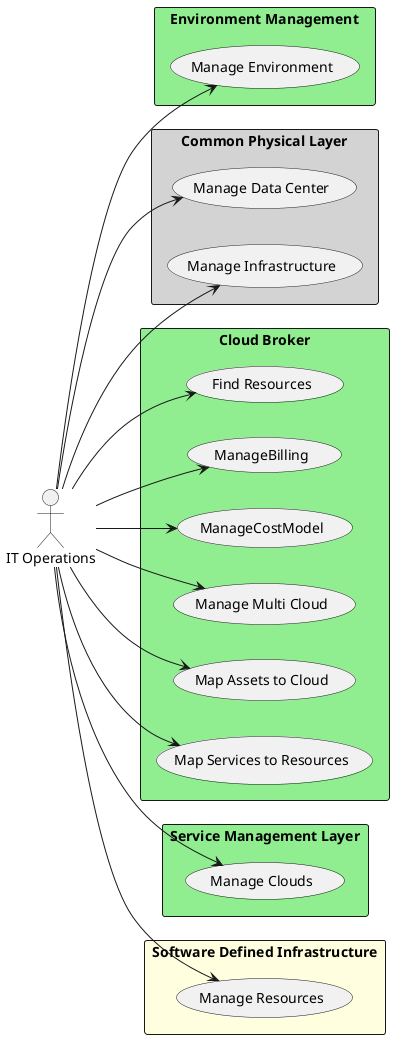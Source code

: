 @startuml

left to right direction


Actor "IT Operations" as ITOperations


rectangle "Environment Management" as em #lightgreen {
        usecase "Manage Environment" as ManageEnvironment
    ITOperations --> ManageEnvironment

}

rectangle "Common Physical Layer" as cpl #lightgray {
        usecase "Manage Data Center" as ManageDataCenter
    ITOperations --> ManageDataCenter
    usecase "Manage Infrastructure" as ManageInfrastructure
    ITOperations --> ManageInfrastructure

}

rectangle "Cloud Broker" as cb #lightgreen {
        usecase "Find Resources" as FindResources
    ITOperations --> FindResources
    usecase "ManageBilling" as ManageBilling
    ITOperations --> ManageBilling
    usecase "ManageCostModel" as ManageCostModel
    ITOperations --> ManageCostModel
    usecase "Manage Multi Cloud" as ManageMultiCloud
    ITOperations --> ManageMultiCloud
    usecase "Map Assets to Cloud" as MapAssetstoCloud
    ITOperations --> MapAssetstoCloud
    usecase "Map Services to Resources" as MapServicestoResources
    ITOperations --> MapServicestoResources

}

rectangle "Service Management Layer" as sml #lightgreen {
        usecase "Manage Clouds" as ManageClouds
    ITOperations --> ManageClouds

}

rectangle "Software Defined Infrastructure" as sdi #lightyellow {
        usecase "Manage Resources" as ManageResources
    ITOperations --> ManageResources

}


@enduml
